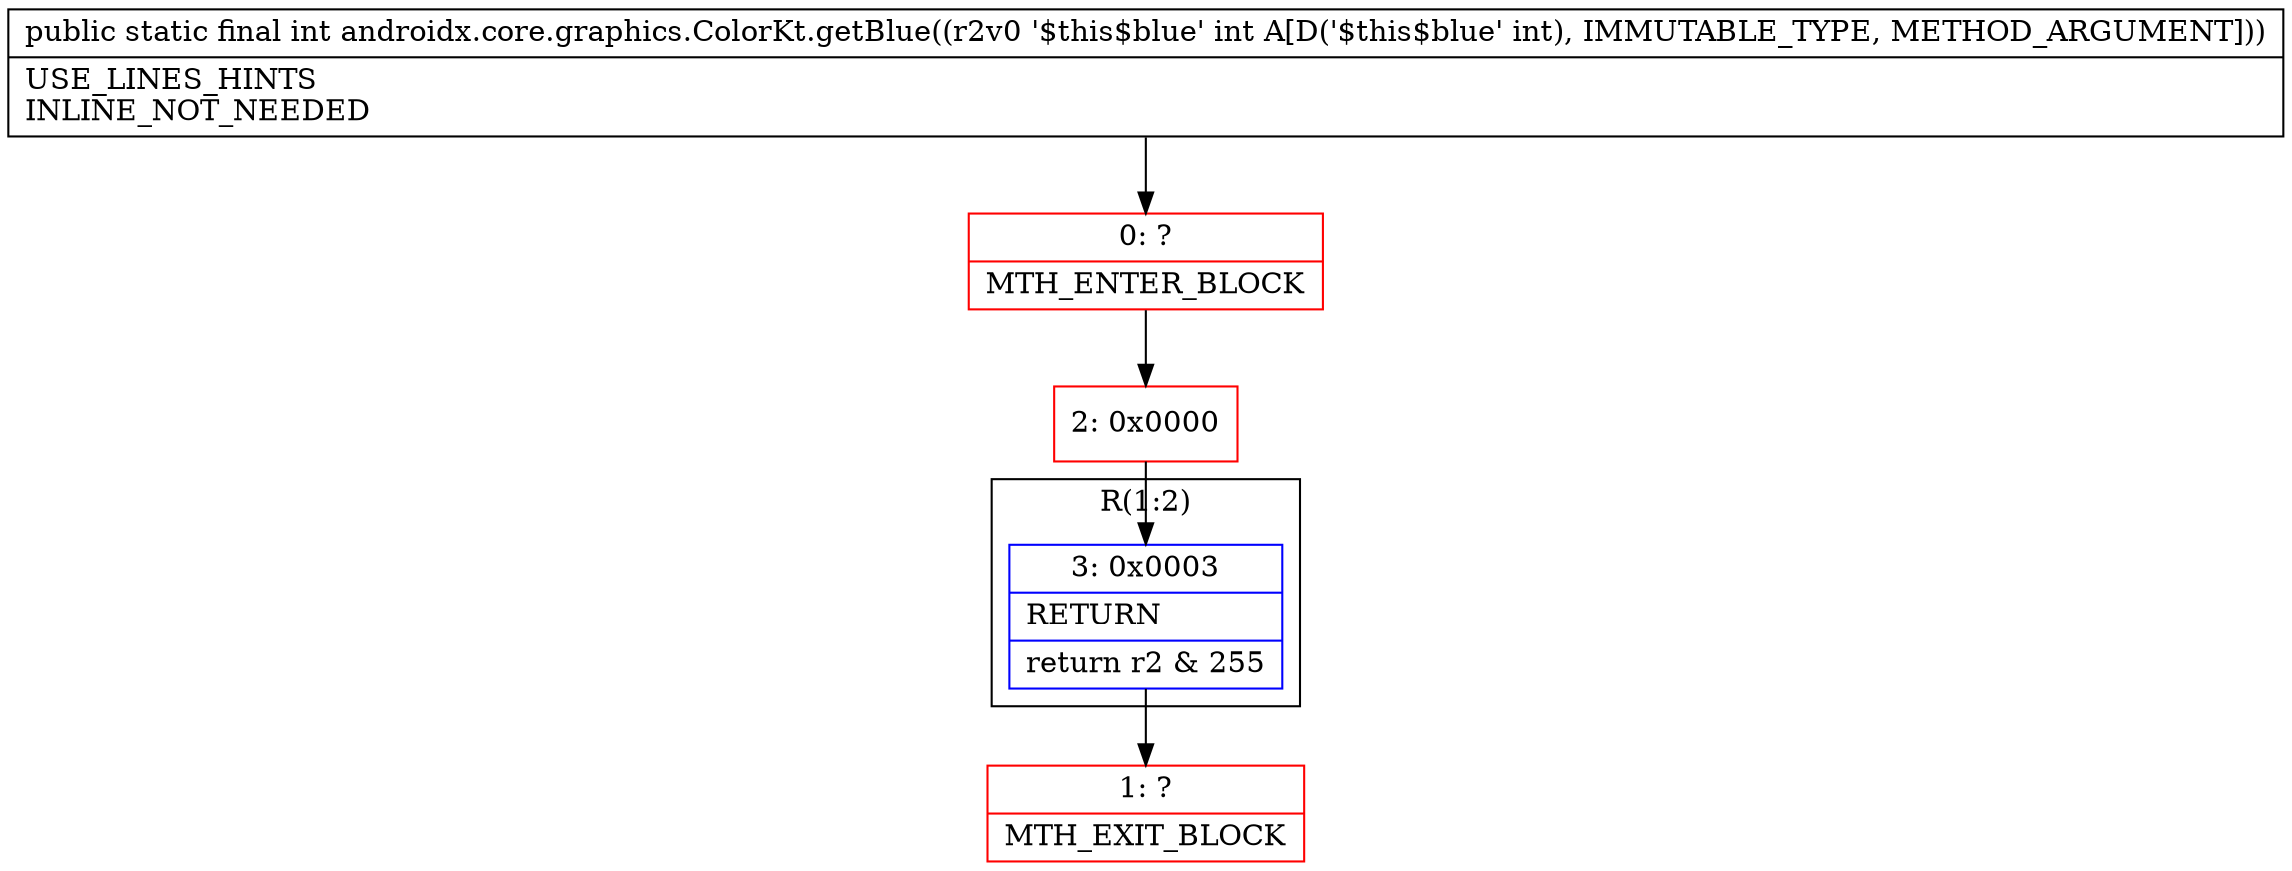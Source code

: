 digraph "CFG forandroidx.core.graphics.ColorKt.getBlue(I)I" {
subgraph cluster_Region_378545787 {
label = "R(1:2)";
node [shape=record,color=blue];
Node_3 [shape=record,label="{3\:\ 0x0003|RETURN\l|return r2 & 255\l}"];
}
Node_0 [shape=record,color=red,label="{0\:\ ?|MTH_ENTER_BLOCK\l}"];
Node_2 [shape=record,color=red,label="{2\:\ 0x0000}"];
Node_1 [shape=record,color=red,label="{1\:\ ?|MTH_EXIT_BLOCK\l}"];
MethodNode[shape=record,label="{public static final int androidx.core.graphics.ColorKt.getBlue((r2v0 '$this$blue' int A[D('$this$blue' int), IMMUTABLE_TYPE, METHOD_ARGUMENT]))  | USE_LINES_HINTS\lINLINE_NOT_NEEDED\l}"];
MethodNode -> Node_0;Node_3 -> Node_1;
Node_0 -> Node_2;
Node_2 -> Node_3;
}

